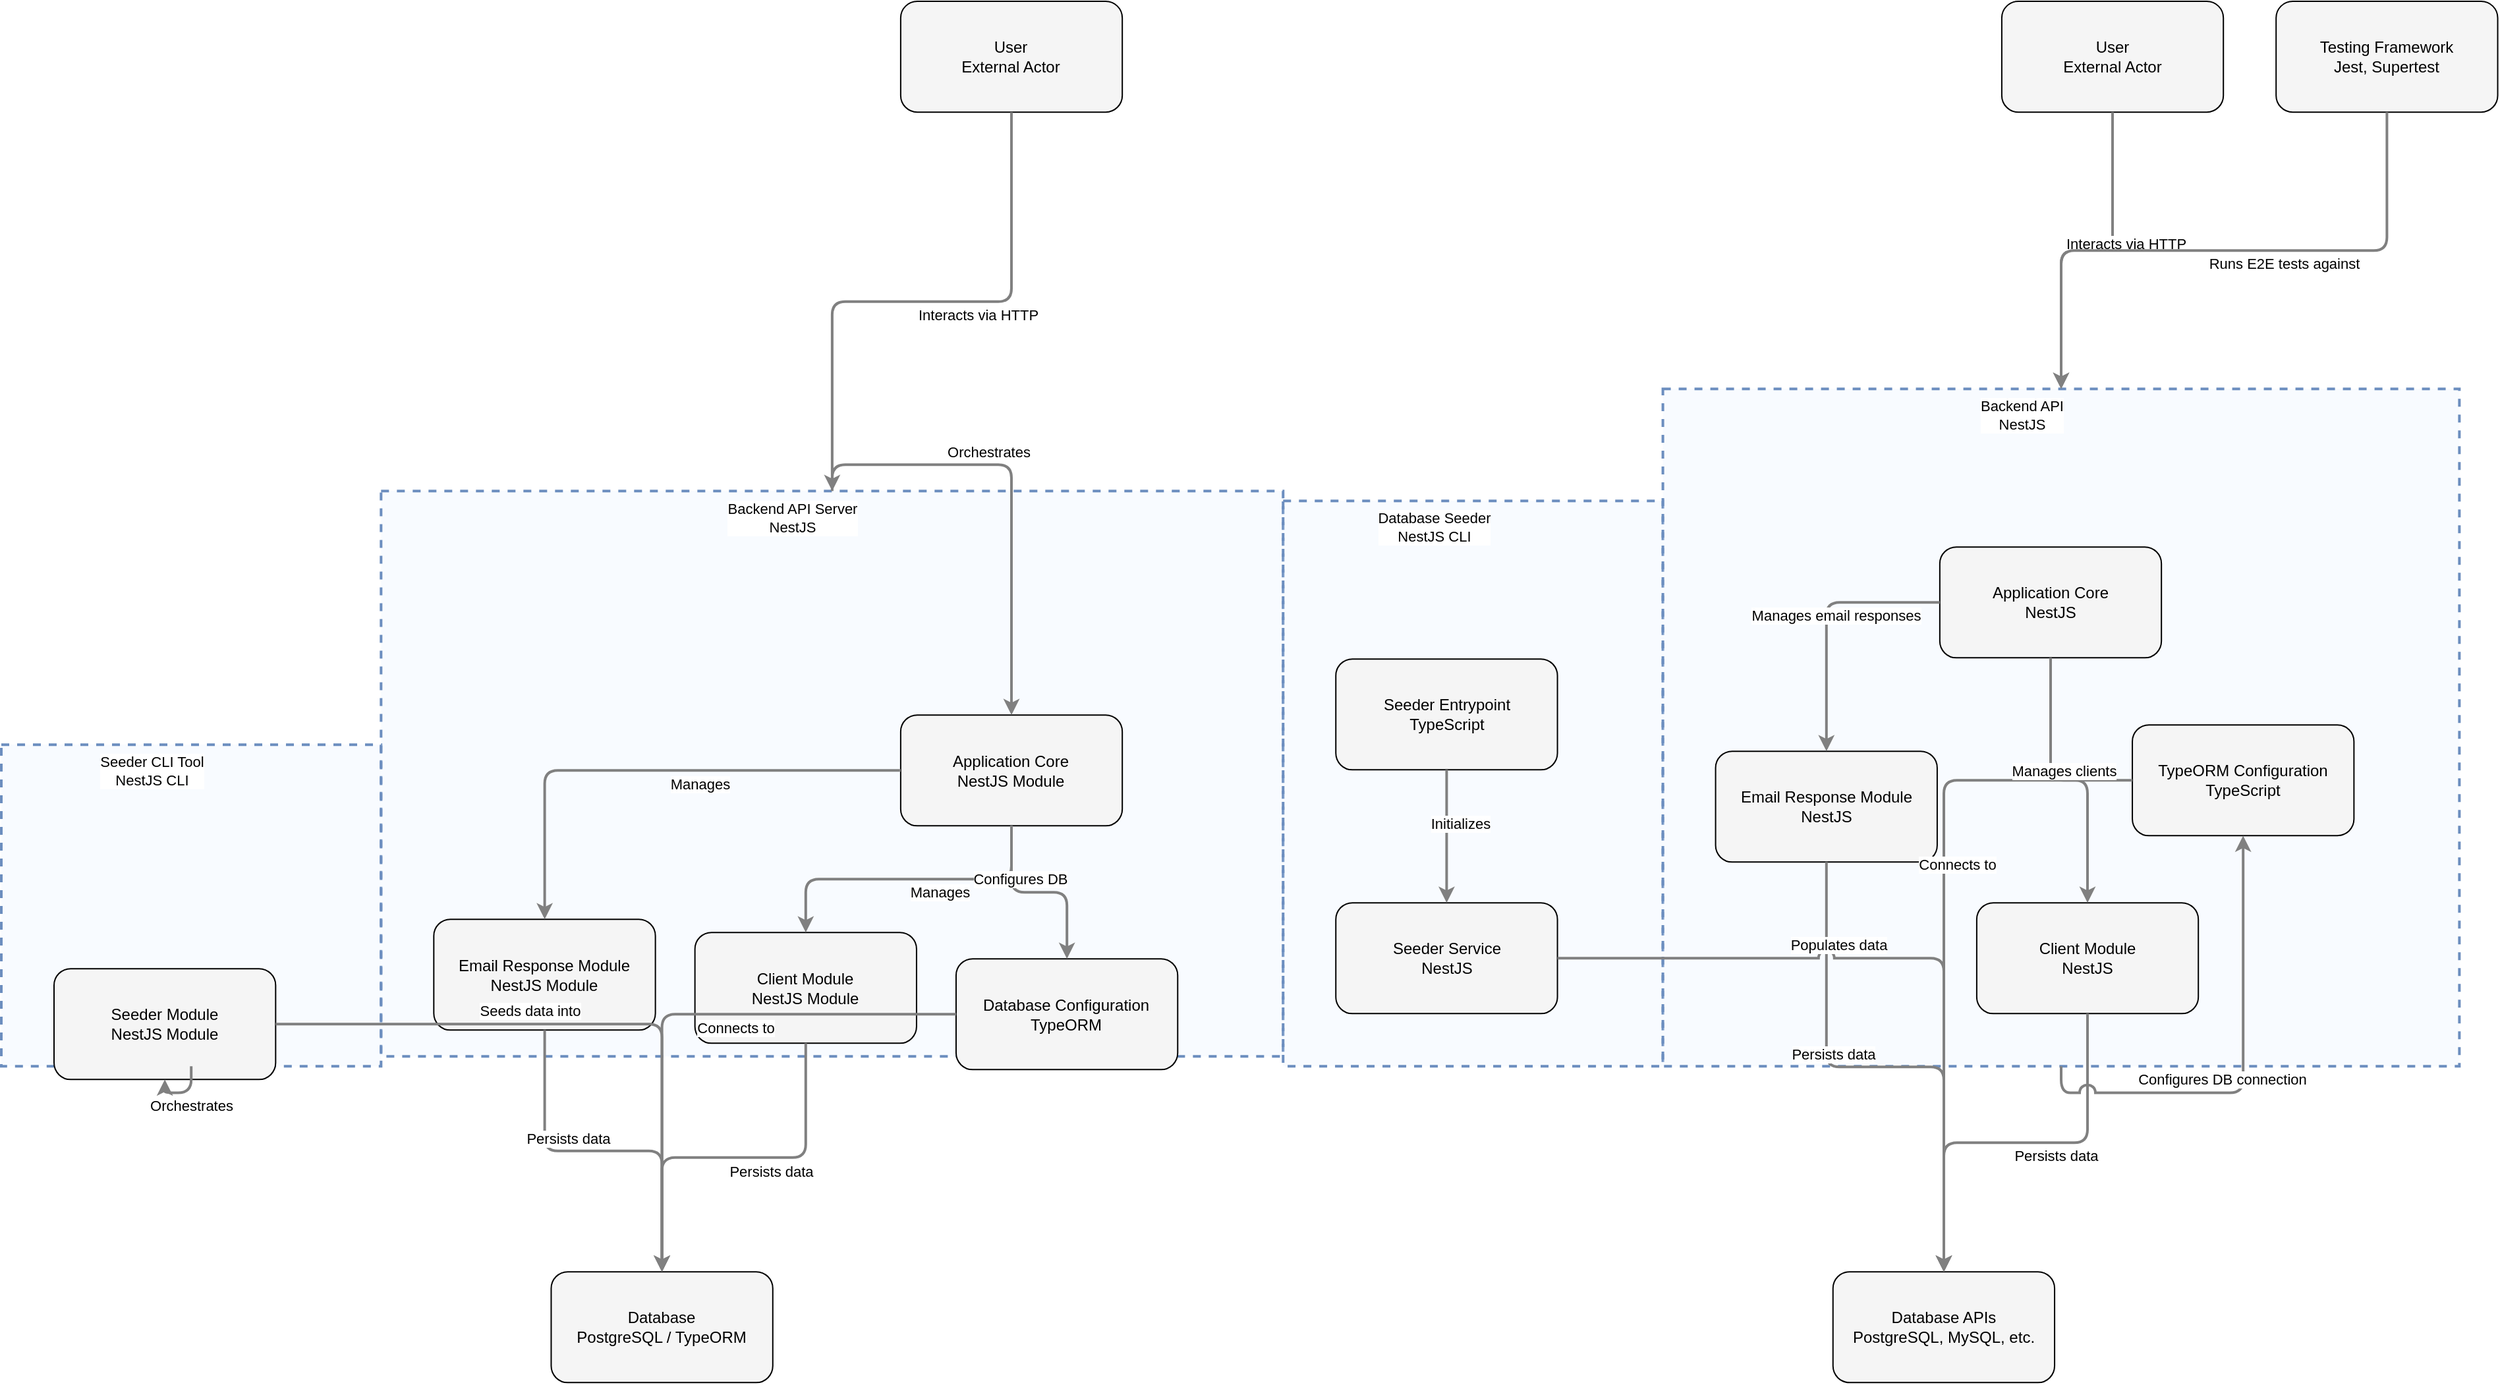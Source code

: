 <?xml version="1.0" encoding="UTF-8"?>
      <mxfile version="14.6.5" type="device">
        <diagram id="codeviz-diagram" name="System Diagram">
          <mxGraphModel dx="1000" dy="1000" grid="1" gridSize="10" guides="1" tooltips="1" connect="1" arrows="1" fold="1" page="1" pageScale="1" pageWidth="1169" pageHeight="827" math="0" shadow="0">
            <root>
              <mxCell id="0"/>
              <mxCell id="1" parent="0"/>
              <mxCell id="1205" value="" style="html=1;whiteSpace=wrap;container=1;fillColor=#dae8fc;strokeColor=#6c8ebf;dashed=1;fillOpacity=20;strokeWidth=2;containerType=none;recursiveResize=0;movable=1;resizable=1;autosize=0;dropTarget=0" vertex="1" parent="1">
                <mxGeometry x="22" y="576.079" width="288.158" height="244.079" as="geometry"/>
              </mxCell>
              <mxCell id="1205_label" value="Seeder CLI Tool&lt;br&gt;NestJS CLI" style="edgeLabel;html=1;align=center;verticalAlign=middle;resizable=0;labelBackgroundColor=white;spacing=5" vertex="1" parent="1">
                <mxGeometry x="30" y="584.079" width="212.158" height="24" as="geometry"/>
              </mxCell>
<mxCell id="1206" value="" style="html=1;whiteSpace=wrap;container=1;fillColor=#dae8fc;strokeColor=#6c8ebf;dashed=1;fillOpacity=20;strokeWidth=2;containerType=none;recursiveResize=0;movable=1;resizable=1;autosize=0;dropTarget=0" vertex="1" parent="1">
                <mxGeometry x="310.158" y="383.579" width="684.473" height="429.079" as="geometry"/>
              </mxCell>
              <mxCell id="1206_label" value="Backend API Server&lt;br&gt;NestJS" style="edgeLabel;html=1;align=center;verticalAlign=middle;resizable=0;labelBackgroundColor=white;spacing=5" vertex="1" parent="1">
                <mxGeometry x="318.158" y="391.579" width="608.473" height="24" as="geometry"/>
              </mxCell>
<mxCell id="1214" value="" style="html=1;whiteSpace=wrap;container=1;fillColor=#dae8fc;strokeColor=#6c8ebf;dashed=1;fillOpacity=20;strokeWidth=2;containerType=none;recursiveResize=0;movable=1;resizable=1;autosize=0;dropTarget=0" vertex="1" parent="1">
                <mxGeometry x="994.631" y="391.079" width="288.158" height="429.079" as="geometry"/>
              </mxCell>
              <mxCell id="1214_label" value="Database Seeder&lt;br&gt;NestJS CLI" style="edgeLabel;html=1;align=center;verticalAlign=middle;resizable=0;labelBackgroundColor=white;spacing=5" vertex="1" parent="1">
                <mxGeometry x="1002.631" y="399.079" width="212.158" height="24" as="geometry"/>
              </mxCell>
<mxCell id="1215" value="" style="html=1;whiteSpace=wrap;container=1;fillColor=#dae8fc;strokeColor=#6c8ebf;dashed=1;fillOpacity=20;strokeWidth=2;containerType=none;recursiveResize=0;movable=1;resizable=1;autosize=0;dropTarget=0" vertex="1" parent="1">
                <mxGeometry x="1282.789" y="306.079" width="604.395" height="514.079" as="geometry"/>
              </mxCell>
              <mxCell id="1215_label" value="Backend API&lt;br&gt;NestJS" style="edgeLabel;html=1;align=center;verticalAlign=middle;resizable=0;labelBackgroundColor=white;spacing=5" vertex="1" parent="1">
                <mxGeometry x="1290.789" y="314.079" width="528.395" height="24" as="geometry"/>
              </mxCell>
              <mxCell id="1207" value="User&lt;br&gt;External Actor" style="rounded=1;whiteSpace=wrap;html=1;fillColor=#f5f5f5" vertex="1" parent="1">
                    <mxGeometry x="704.434" y="12" width="168.158" height="84.079" as="geometry"/>
                  </mxCell>
<mxCell id="1213" value="Database&lt;br&gt;PostgreSQL / TypeORM" style="rounded=1;whiteSpace=wrap;html=1;fillColor=#f5f5f5" vertex="1" parent="1">
                    <mxGeometry x="439.237" y="976.079" width="168.158" height="84.079" as="geometry"/>
                  </mxCell>
<mxCell id="1216" value="User&lt;br&gt;External Actor" style="rounded=1;whiteSpace=wrap;html=1;fillColor=#f5f5f5" vertex="1" parent="1">
                    <mxGeometry x="1539.947" y="12" width="168.158" height="84.079" as="geometry"/>
                  </mxCell>
<mxCell id="1217" value="Database APIs&lt;br&gt;PostgreSQL, MySQL, etc." style="rounded=1;whiteSpace=wrap;html=1;fillColor=#f5f5f5" vertex="1" parent="1">
                    <mxGeometry x="1411.868" y="976.079" width="168.158" height="84.079" as="geometry"/>
                  </mxCell>
<mxCell id="1218" value="Testing Framework&lt;br&gt;Jest, Supertest" style="rounded=1;whiteSpace=wrap;html=1;fillColor=#f5f5f5" vertex="1" parent="1">
                    <mxGeometry x="1748.105" y="12" width="168.158" height="84.079" as="geometry"/>
                  </mxCell>
<mxCell id="1208" value="Application Core&lt;br&gt;NestJS Module" style="rounded=1;whiteSpace=wrap;html=1;fillColor=#f5f5f5" vertex="1" parent="1206">
                    <mxGeometry x="394.276" y="170" width="168.158" height="84.079" as="geometry"/>
                  </mxCell>
<mxCell id="1209" value="Email Response Module&lt;br&gt;NestJS Module" style="rounded=1;whiteSpace=wrap;html=1;fillColor=#f5f5f5" vertex="1" parent="1206">
                    <mxGeometry x="40" y="325" width="168.158" height="84.079" as="geometry"/>
                  </mxCell>
<mxCell id="1210" value="Client Module&lt;br&gt;NestJS Module" style="rounded=1;whiteSpace=wrap;html=1;fillColor=#f5f5f5" vertex="1" parent="1206">
                    <mxGeometry x="238.158" y="335" width="168.158" height="84.079" as="geometry"/>
                  </mxCell>
<mxCell id="1211" value="Database Configuration&lt;br&gt;TypeORM" style="rounded=1;whiteSpace=wrap;html=1;fillColor=#f5f5f5" vertex="1" parent="1206">
                    <mxGeometry x="436.316" y="355" width="168.158" height="84.079" as="geometry"/>
                  </mxCell>
<mxCell id="1212" value="Seeder Module&lt;br&gt;NestJS Module" style="rounded=1;whiteSpace=wrap;html=1;fillColor=#f5f5f5" vertex="1" parent="1205">
                    <mxGeometry x="40" y="170" width="168.158" height="84.079" as="geometry"/>
                  </mxCell>
<mxCell id="1219" value="Application Core&lt;br&gt;NestJS" style="rounded=1;whiteSpace=wrap;html=1;fillColor=#f5f5f5" vertex="1" parent="1215">
                    <mxGeometry x="210.132" y="120" width="168.158" height="84.079" as="geometry"/>
                  </mxCell>
<mxCell id="1220" value="Email Response Module&lt;br&gt;NestJS" style="rounded=1;whiteSpace=wrap;html=1;fillColor=#f5f5f5" vertex="1" parent="1215">
                    <mxGeometry x="40" y="275" width="168.158" height="84.079" as="geometry"/>
                  </mxCell>
<mxCell id="1221" value="Client Module&lt;br&gt;NestJS" style="rounded=1;whiteSpace=wrap;html=1;fillColor=#f5f5f5" vertex="1" parent="1215">
                    <mxGeometry x="238.158" y="390" width="168.158" height="84.079" as="geometry"/>
                  </mxCell>
<mxCell id="1222" value="TypeORM Configuration&lt;br&gt;TypeScript" style="rounded=1;whiteSpace=wrap;html=1;fillColor=#f5f5f5" vertex="1" parent="1215">
                    <mxGeometry x="356.237" y="255" width="168.158" height="84.079" as="geometry"/>
                  </mxCell>
<mxCell id="1223" value="Seeder Entrypoint&lt;br&gt;TypeScript" style="rounded=1;whiteSpace=wrap;html=1;fillColor=#f5f5f5" vertex="1" parent="1214">
                    <mxGeometry x="40" y="120" width="168.158" height="84.079" as="geometry"/>
                  </mxCell>
<mxCell id="1224" value="Seeder Service&lt;br&gt;NestJS" style="rounded=1;whiteSpace=wrap;html=1;fillColor=#f5f5f5" vertex="1" parent="1214">
                    <mxGeometry x="40" y="305" width="168.158" height="84.079" as="geometry"/>
                  </mxCell>
              <mxCell id="edge-1" style="edgeStyle=orthogonalEdgeStyle;rounded=1;orthogonalLoop=1;jettySize=auto;html=1;strokeColor=#808080;strokeWidth=2;jumpStyle=arc;jumpSize=10;spacing=15;labelBackgroundColor=white;labelBorderColor=none" edge="1" parent="1" source="1207" target="1206">
                  <mxGeometry relative="1" as="geometry"/>
                </mxCell>
                <mxCell id="edge-1_label" value="Interacts via HTTP" style="edgeLabel;html=1;align=center;verticalAlign=middle;resizable=0;points=[];" vertex="1" connectable="0" parent="edge-1">
                  <mxGeometry x="-0.2" y="10" relative="1" as="geometry">
                    <mxPoint as="offset"/>
                  </mxGeometry>
                </mxCell>
<mxCell id="edge-2" style="edgeStyle=orthogonalEdgeStyle;rounded=1;orthogonalLoop=1;jettySize=auto;html=1;strokeColor=#808080;strokeWidth=2;jumpStyle=arc;jumpSize=10;spacing=15;labelBackgroundColor=white;labelBorderColor=none" edge="1" parent="1" source="1206" target="1208">
                  <mxGeometry relative="1" as="geometry"/>
                </mxCell>
                <mxCell id="edge-2_label" value="Orchestrates" style="edgeLabel;html=1;align=center;verticalAlign=middle;resizable=0;points=[];" vertex="1" connectable="0" parent="edge-2">
                  <mxGeometry x="-0.2" y="10" relative="1" as="geometry">
                    <mxPoint as="offset"/>
                  </mxGeometry>
                </mxCell>
<mxCell id="edge-3" style="edgeStyle=orthogonalEdgeStyle;rounded=1;orthogonalLoop=1;jettySize=auto;html=1;strokeColor=#808080;strokeWidth=2;jumpStyle=arc;jumpSize=10;spacing=15;labelBackgroundColor=white;labelBorderColor=none" edge="1" parent="1" source="1208" target="1209">
                  <mxGeometry relative="1" as="geometry"/>
                </mxCell>
                <mxCell id="edge-3_label" value="Manages" style="edgeLabel;html=1;align=center;verticalAlign=middle;resizable=0;points=[];" vertex="1" connectable="0" parent="edge-3">
                  <mxGeometry x="-0.2" y="10" relative="1" as="geometry">
                    <mxPoint as="offset"/>
                  </mxGeometry>
                </mxCell>
<mxCell id="edge-4" style="edgeStyle=orthogonalEdgeStyle;rounded=1;orthogonalLoop=1;jettySize=auto;html=1;strokeColor=#808080;strokeWidth=2;jumpStyle=arc;jumpSize=10;spacing=15;labelBackgroundColor=white;labelBorderColor=none" edge="1" parent="1" source="1208" target="1210">
                  <mxGeometry relative="1" as="geometry"/>
                </mxCell>
                <mxCell id="edge-4_label" value="Manages" style="edgeLabel;html=1;align=center;verticalAlign=middle;resizable=0;points=[];" vertex="1" connectable="0" parent="edge-4">
                  <mxGeometry x="-0.2" y="10" relative="1" as="geometry">
                    <mxPoint as="offset"/>
                  </mxGeometry>
                </mxCell>
<mxCell id="edge-5" style="edgeStyle=orthogonalEdgeStyle;rounded=1;orthogonalLoop=1;jettySize=auto;html=1;strokeColor=#808080;strokeWidth=2;jumpStyle=arc;jumpSize=10;spacing=15;labelBackgroundColor=white;labelBorderColor=none" edge="1" parent="1" source="1208" target="1211">
                  <mxGeometry relative="1" as="geometry"/>
                </mxCell>
                <mxCell id="edge-5_label" value="Configures DB" style="edgeLabel;html=1;align=center;verticalAlign=middle;resizable=0;points=[];" vertex="1" connectable="0" parent="edge-5">
                  <mxGeometry x="-0.2" y="10" relative="1" as="geometry">
                    <mxPoint as="offset"/>
                  </mxGeometry>
                </mxCell>
<mxCell id="edge-9" style="edgeStyle=orthogonalEdgeStyle;rounded=1;orthogonalLoop=1;jettySize=auto;html=1;strokeColor=#808080;strokeWidth=2;jumpStyle=arc;jumpSize=10;spacing=15;labelBackgroundColor=white;labelBorderColor=none" edge="1" parent="1" source="1205" target="1212">
                  <mxGeometry relative="1" as="geometry"/>
                </mxCell>
                <mxCell id="edge-9_label" value="Orchestrates" style="edgeLabel;html=1;align=center;verticalAlign=middle;resizable=0;points=[];" vertex="1" connectable="0" parent="edge-9">
                  <mxGeometry x="-0.2" y="10" relative="1" as="geometry">
                    <mxPoint as="offset"/>
                  </mxGeometry>
                </mxCell>
<mxCell id="edge-6" style="edgeStyle=orthogonalEdgeStyle;rounded=1;orthogonalLoop=1;jettySize=auto;html=1;strokeColor=#808080;strokeWidth=2;jumpStyle=arc;jumpSize=10;spacing=15;labelBackgroundColor=white;labelBorderColor=none" edge="1" parent="1" source="1209" target="1213">
                  <mxGeometry relative="1" as="geometry"/>
                </mxCell>
                <mxCell id="edge-6_label" value="Persists data" style="edgeLabel;html=1;align=center;verticalAlign=middle;resizable=0;points=[];" vertex="1" connectable="0" parent="edge-6">
                  <mxGeometry x="-0.2" y="10" relative="1" as="geometry">
                    <mxPoint as="offset"/>
                  </mxGeometry>
                </mxCell>
<mxCell id="edge-7" style="edgeStyle=orthogonalEdgeStyle;rounded=1;orthogonalLoop=1;jettySize=auto;html=1;strokeColor=#808080;strokeWidth=2;jumpStyle=arc;jumpSize=10;spacing=15;labelBackgroundColor=white;labelBorderColor=none" edge="1" parent="1" source="1210" target="1213">
                  <mxGeometry relative="1" as="geometry"/>
                </mxCell>
                <mxCell id="edge-7_label" value="Persists data" style="edgeLabel;html=1;align=center;verticalAlign=middle;resizable=0;points=[];" vertex="1" connectable="0" parent="edge-7">
                  <mxGeometry x="-0.2" y="10" relative="1" as="geometry">
                    <mxPoint as="offset"/>
                  </mxGeometry>
                </mxCell>
<mxCell id="edge-8" style="edgeStyle=orthogonalEdgeStyle;rounded=1;orthogonalLoop=1;jettySize=auto;html=1;strokeColor=#808080;strokeWidth=2;jumpStyle=arc;jumpSize=10;spacing=15;labelBackgroundColor=white;labelBorderColor=none" edge="1" parent="1" source="1211" target="1213">
                  <mxGeometry relative="1" as="geometry"/>
                </mxCell>
                <mxCell id="edge-8_label" value="Connects to" style="edgeLabel;html=1;align=center;verticalAlign=middle;resizable=0;points=[];" vertex="1" connectable="0" parent="edge-8">
                  <mxGeometry x="-0.2" y="10" relative="1" as="geometry">
                    <mxPoint as="offset"/>
                  </mxGeometry>
                </mxCell>
<mxCell id="edge-10" style="edgeStyle=orthogonalEdgeStyle;rounded=1;orthogonalLoop=1;jettySize=auto;html=1;strokeColor=#808080;strokeWidth=2;jumpStyle=arc;jumpSize=10;spacing=15;labelBackgroundColor=white;labelBorderColor=none" edge="1" parent="1" source="1212" target="1213">
                  <mxGeometry relative="1" as="geometry"/>
                </mxCell>
                <mxCell id="edge-10_label" value="Seeds data into" style="edgeLabel;html=1;align=center;verticalAlign=middle;resizable=0;points=[];" vertex="1" connectable="0" parent="edge-10">
                  <mxGeometry x="-0.2" y="10" relative="1" as="geometry">
                    <mxPoint as="offset"/>
                  </mxGeometry>
                </mxCell>
<mxCell id="edge-23" style="edgeStyle=orthogonalEdgeStyle;rounded=1;orthogonalLoop=1;jettySize=auto;html=1;strokeColor=#808080;strokeWidth=2;jumpStyle=arc;jumpSize=10;spacing=15;labelBackgroundColor=white;labelBorderColor=none" edge="1" parent="1" source="1216" target="1215">
                  <mxGeometry relative="1" as="geometry"/>
                </mxCell>
                <mxCell id="edge-23_label" value="Interacts via HTTP" style="edgeLabel;html=1;align=center;verticalAlign=middle;resizable=0;points=[];" vertex="1" connectable="0" parent="edge-23">
                  <mxGeometry x="-0.2" y="10" relative="1" as="geometry">
                    <mxPoint as="offset"/>
                  </mxGeometry>
                </mxCell>
<mxCell id="edge-32" style="edgeStyle=orthogonalEdgeStyle;rounded=1;orthogonalLoop=1;jettySize=auto;html=1;strokeColor=#808080;strokeWidth=2;jumpStyle=arc;jumpSize=10;spacing=15;labelBackgroundColor=white;labelBorderColor=none" edge="1" parent="1" source="1218" target="1215">
                  <mxGeometry relative="1" as="geometry"/>
                </mxCell>
                <mxCell id="edge-32_label" value="Runs E2E tests against" style="edgeLabel;html=1;align=center;verticalAlign=middle;resizable=0;points=[];" vertex="1" connectable="0" parent="edge-32">
                  <mxGeometry x="-0.2" y="10" relative="1" as="geometry">
                    <mxPoint as="offset"/>
                  </mxGeometry>
                </mxCell>
<mxCell id="edge-27" style="edgeStyle=orthogonalEdgeStyle;rounded=1;orthogonalLoop=1;jettySize=auto;html=1;strokeColor=#808080;strokeWidth=2;jumpStyle=arc;jumpSize=10;spacing=15;labelBackgroundColor=white;labelBorderColor=none" edge="1" parent="1" source="1220" target="1217">
                  <mxGeometry relative="1" as="geometry"/>
                </mxCell>
                <mxCell id="edge-27_label" value="Persists data" style="edgeLabel;html=1;align=center;verticalAlign=middle;resizable=0;points=[];" vertex="1" connectable="0" parent="edge-27">
                  <mxGeometry x="-0.2" y="10" relative="1" as="geometry">
                    <mxPoint as="offset"/>
                  </mxGeometry>
                </mxCell>
<mxCell id="edge-28" style="edgeStyle=orthogonalEdgeStyle;rounded=1;orthogonalLoop=1;jettySize=auto;html=1;strokeColor=#808080;strokeWidth=2;jumpStyle=arc;jumpSize=10;spacing=15;labelBackgroundColor=white;labelBorderColor=none" edge="1" parent="1" source="1221" target="1217">
                  <mxGeometry relative="1" as="geometry"/>
                </mxCell>
                <mxCell id="edge-28_label" value="Persists data" style="edgeLabel;html=1;align=center;verticalAlign=middle;resizable=0;points=[];" vertex="1" connectable="0" parent="edge-28">
                  <mxGeometry x="-0.2" y="10" relative="1" as="geometry">
                    <mxPoint as="offset"/>
                  </mxGeometry>
                </mxCell>
<mxCell id="edge-29" style="edgeStyle=orthogonalEdgeStyle;rounded=1;orthogonalLoop=1;jettySize=auto;html=1;strokeColor=#808080;strokeWidth=2;jumpStyle=arc;jumpSize=10;spacing=15;labelBackgroundColor=white;labelBorderColor=none" edge="1" parent="1" source="1222" target="1217">
                  <mxGeometry relative="1" as="geometry"/>
                </mxCell>
                <mxCell id="edge-29_label" value="Connects to" style="edgeLabel;html=1;align=center;verticalAlign=middle;resizable=0;points=[];" vertex="1" connectable="0" parent="edge-29">
                  <mxGeometry x="-0.2" y="10" relative="1" as="geometry">
                    <mxPoint as="offset"/>
                  </mxGeometry>
                </mxCell>
<mxCell id="edge-31" style="edgeStyle=orthogonalEdgeStyle;rounded=1;orthogonalLoop=1;jettySize=auto;html=1;strokeColor=#808080;strokeWidth=2;jumpStyle=arc;jumpSize=10;spacing=15;labelBackgroundColor=white;labelBorderColor=none" edge="1" parent="1" source="1224" target="1217">
                  <mxGeometry relative="1" as="geometry"/>
                </mxCell>
                <mxCell id="edge-31_label" value="Populates data" style="edgeLabel;html=1;align=center;verticalAlign=middle;resizable=0;points=[];" vertex="1" connectable="0" parent="edge-31">
                  <mxGeometry x="-0.2" y="10" relative="1" as="geometry">
                    <mxPoint as="offset"/>
                  </mxGeometry>
                </mxCell>
<mxCell id="edge-25" style="edgeStyle=orthogonalEdgeStyle;rounded=1;orthogonalLoop=1;jettySize=auto;html=1;strokeColor=#808080;strokeWidth=2;jumpStyle=arc;jumpSize=10;spacing=15;labelBackgroundColor=white;labelBorderColor=none" edge="1" parent="1" source="1219" target="1220">
                  <mxGeometry relative="1" as="geometry"/>
                </mxCell>
                <mxCell id="edge-25_label" value="Manages email responses" style="edgeLabel;html=1;align=center;verticalAlign=middle;resizable=0;points=[];" vertex="1" connectable="0" parent="edge-25">
                  <mxGeometry x="-0.2" y="10" relative="1" as="geometry">
                    <mxPoint as="offset"/>
                  </mxGeometry>
                </mxCell>
<mxCell id="edge-26" style="edgeStyle=orthogonalEdgeStyle;rounded=1;orthogonalLoop=1;jettySize=auto;html=1;strokeColor=#808080;strokeWidth=2;jumpStyle=arc;jumpSize=10;spacing=15;labelBackgroundColor=white;labelBorderColor=none" edge="1" parent="1" source="1219" target="1221">
                  <mxGeometry relative="1" as="geometry"/>
                </mxCell>
                <mxCell id="edge-26_label" value="Manages clients" style="edgeLabel;html=1;align=center;verticalAlign=middle;resizable=0;points=[];" vertex="1" connectable="0" parent="edge-26">
                  <mxGeometry x="-0.2" y="10" relative="1" as="geometry">
                    <mxPoint as="offset"/>
                  </mxGeometry>
                </mxCell>
<mxCell id="edge-24" style="edgeStyle=orthogonalEdgeStyle;rounded=1;orthogonalLoop=1;jettySize=auto;html=1;strokeColor=#808080;strokeWidth=2;jumpStyle=arc;jumpSize=10;spacing=15;labelBackgroundColor=white;labelBorderColor=none" edge="1" parent="1" source="1215" target="1222">
                  <mxGeometry relative="1" as="geometry"/>
                </mxCell>
                <mxCell id="edge-24_label" value="Configures DB connection" style="edgeLabel;html=1;align=center;verticalAlign=middle;resizable=0;points=[];" vertex="1" connectable="0" parent="edge-24">
                  <mxGeometry x="-0.2" y="10" relative="1" as="geometry">
                    <mxPoint as="offset"/>
                  </mxGeometry>
                </mxCell>
<mxCell id="edge-30" style="edgeStyle=orthogonalEdgeStyle;rounded=1;orthogonalLoop=1;jettySize=auto;html=1;strokeColor=#808080;strokeWidth=2;jumpStyle=arc;jumpSize=10;spacing=15;labelBackgroundColor=white;labelBorderColor=none" edge="1" parent="1" source="1223" target="1224">
                  <mxGeometry relative="1" as="geometry"/>
                </mxCell>
                <mxCell id="edge-30_label" value="Initializes" style="edgeLabel;html=1;align=center;verticalAlign=middle;resizable=0;points=[];" vertex="1" connectable="0" parent="edge-30">
                  <mxGeometry x="-0.2" y="10" relative="1" as="geometry">
                    <mxPoint as="offset"/>
                  </mxGeometry>
                </mxCell>
            </root>
          </mxGraphModel>
        </diagram>
      </mxfile>